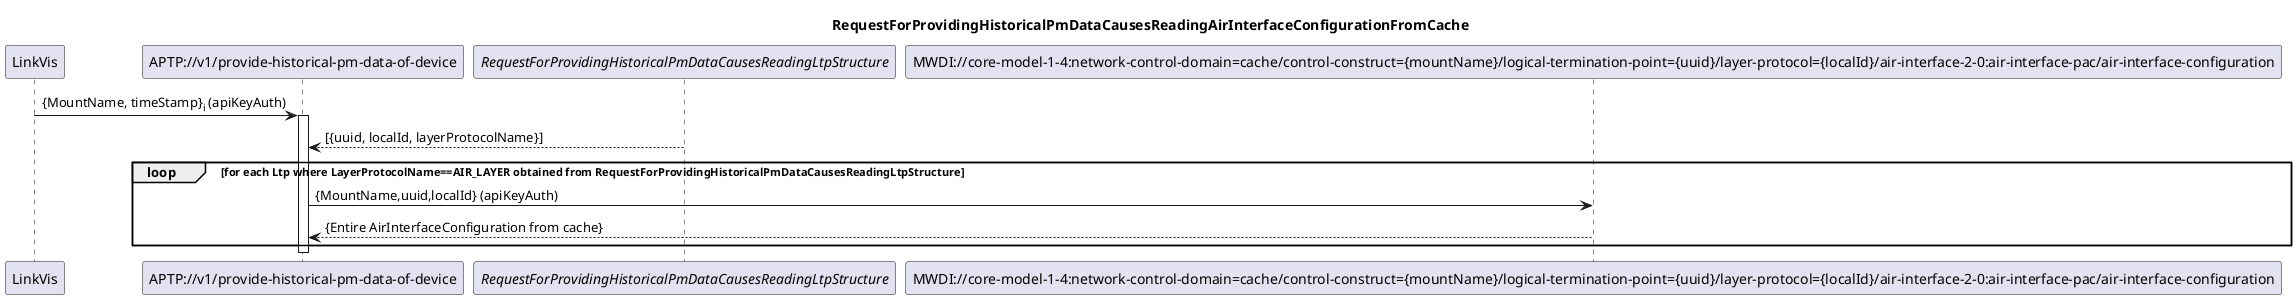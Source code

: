 @startuml 230_ReadingAirInterfaceConfigurationFromCache
skinparam responseMessageBelowArrow true

title
RequestForProvidingHistoricalPmDataCausesReadingAirInterfaceConfigurationFromCache
end title

participant "LinkVis" as LinkVis
participant "APTP://v1/provide-historical-pm-data-of-device" as APTP_Pm
participant "<i>RequestForProvidingHistoricalPmDataCausesReadingLtpStructure</i>" as LTPs
participant "MWDI://core-model-1-4:network-control-domain=cache/control-construct={mountName}/logical-termination-point={uuid}/layer-protocol={localId}/air-interface-2-0:air-interface-pac/air-interface-configuration" as AirInterfaceConfig

LinkVis -> APTP_Pm: {MountName, timeStamp}<sub>i</sub> (apiKeyAuth)
activate APTP_Pm
LTPs --> APTP_Pm: [{uuid, localId, layerProtocolName}]

loop for each Ltp where LayerProtocolName==AIR_LAYER obtained from RequestForProvidingHistoricalPmDataCausesReadingLtpStructure
    APTP_Pm -> AirInterfaceConfig: {MountName,uuid,localId} (apiKeyAuth)
    AirInterfaceConfig --> APTP_Pm: {Entire AirInterfaceConfiguration from cache}
end
deactivate APTP_Pm

@enduml